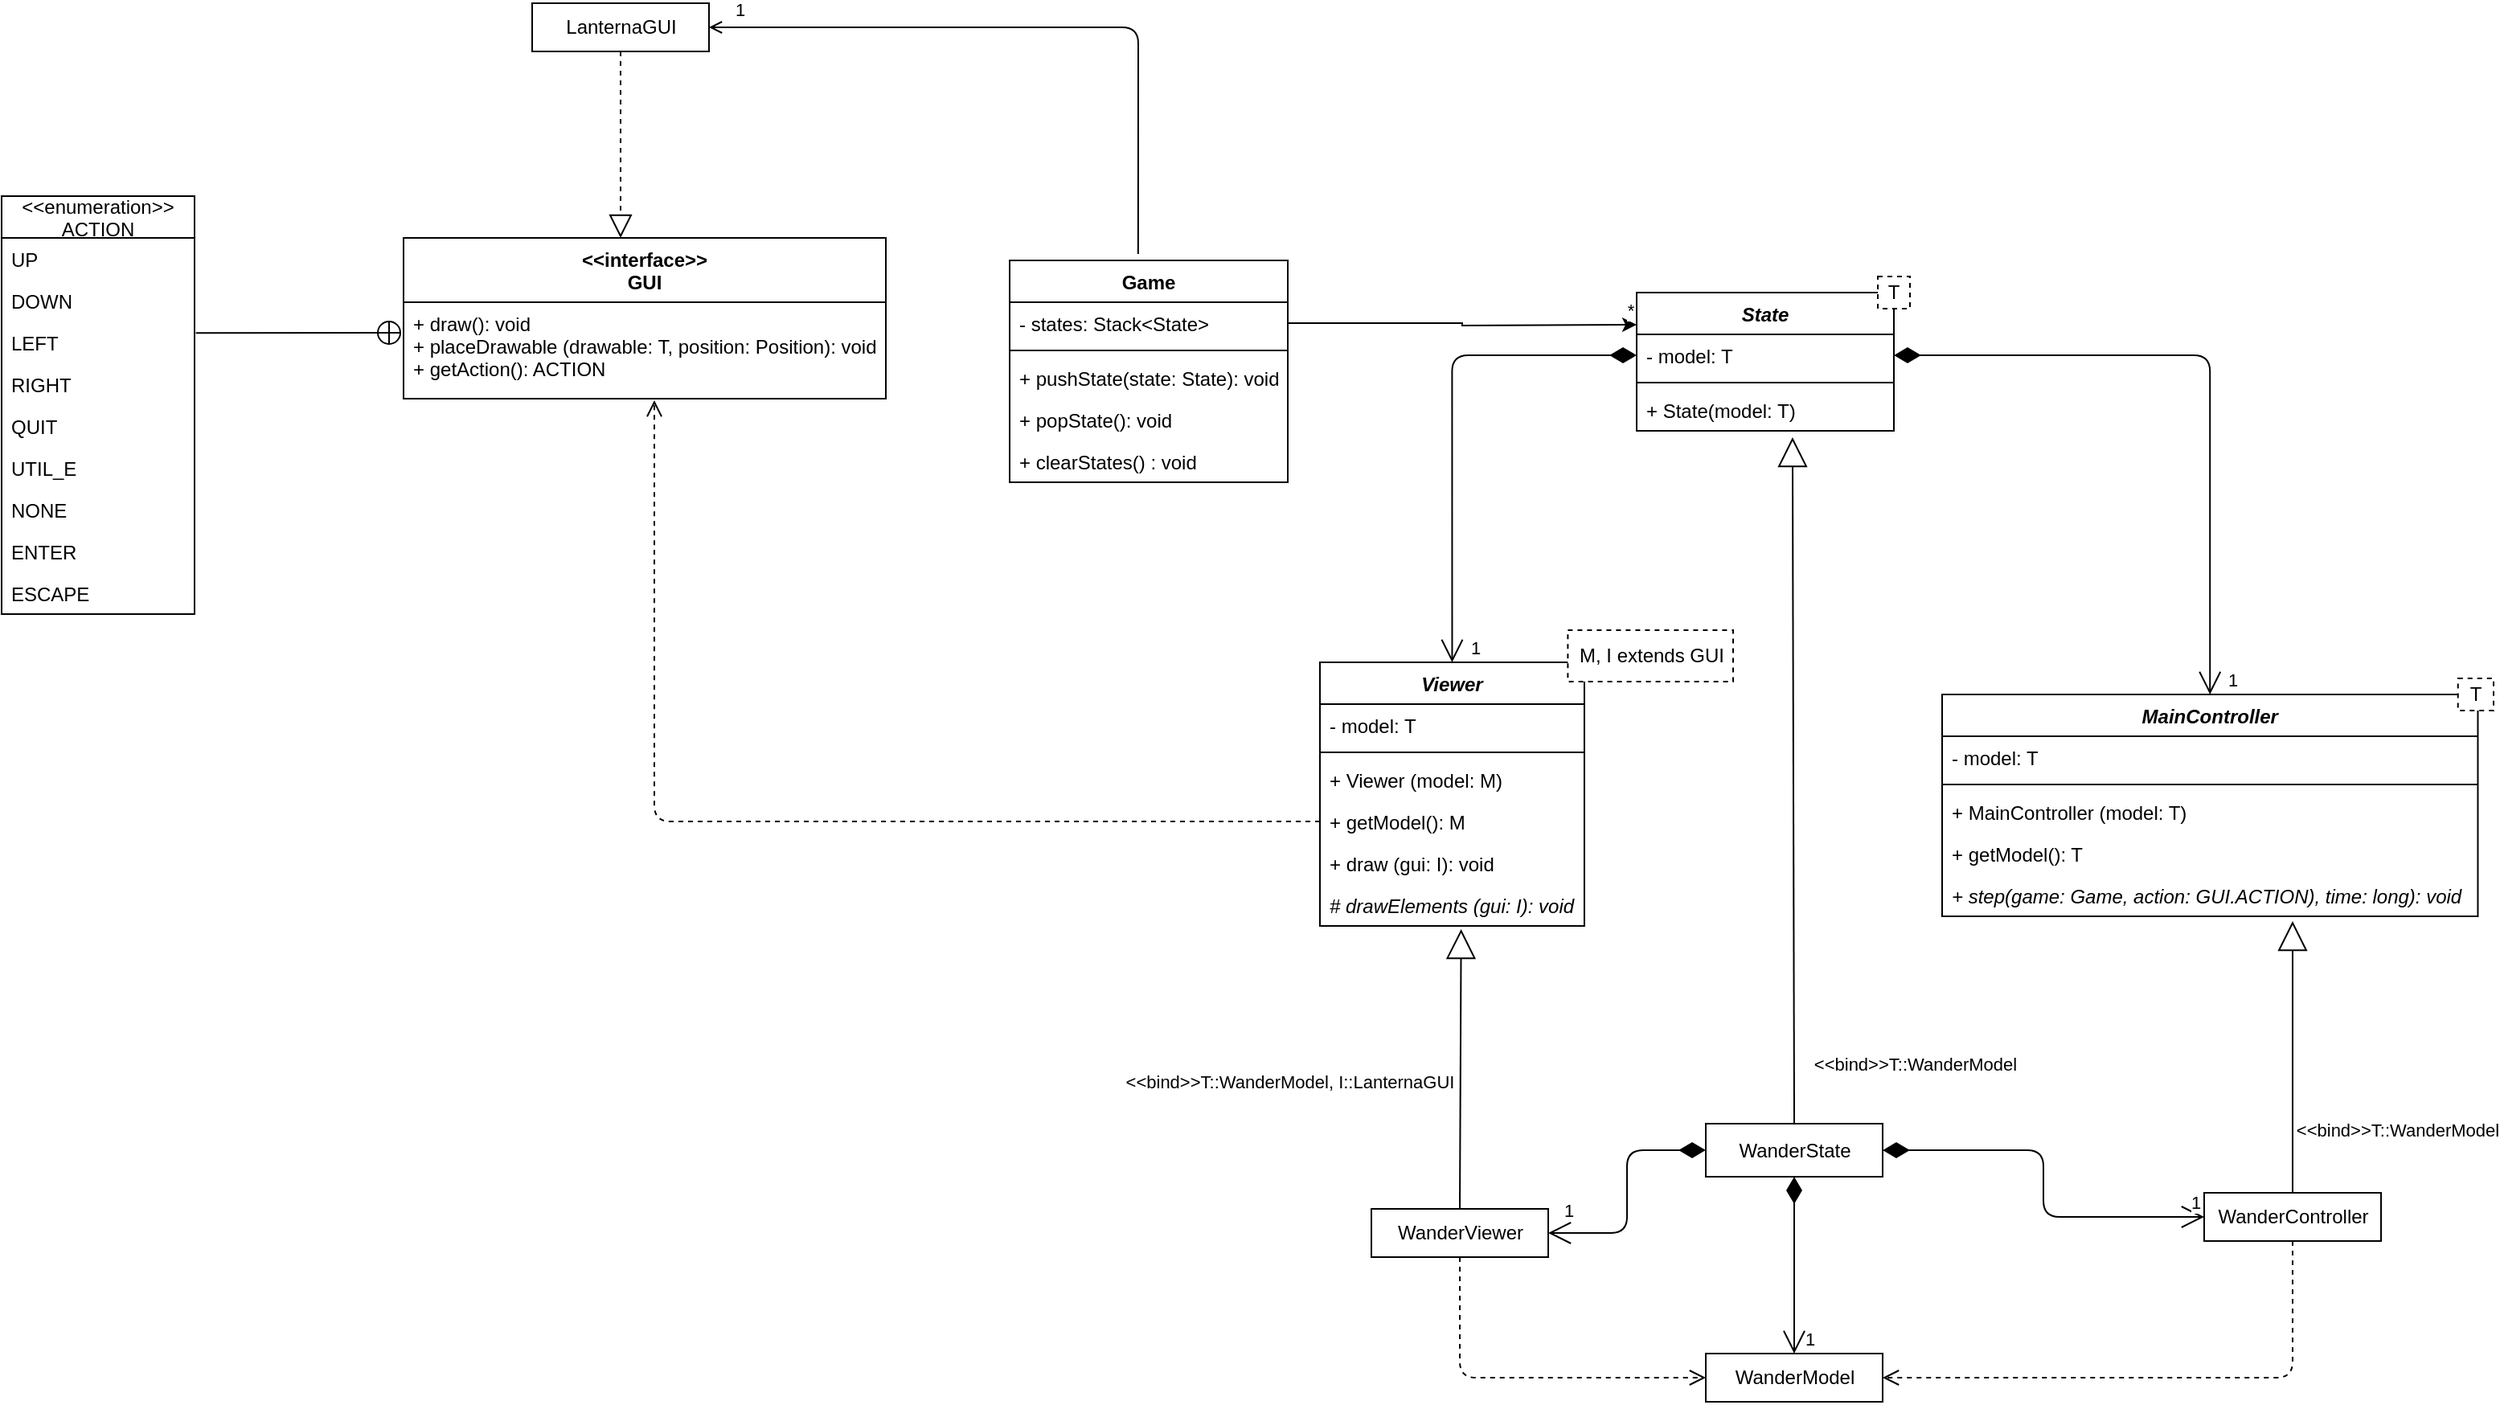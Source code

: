 <mxfile version="14.5.1" type="device"><diagram id="0AN2eT9dsS9bh1DXBgpn" name="Page-1"><mxGraphModel dx="3327" dy="967" grid="1" gridSize="10" guides="1" tooltips="1" connect="1" arrows="1" fold="1" page="1" pageScale="1" pageWidth="827" pageHeight="1169" math="0" shadow="0"><root><mxCell id="0"/><mxCell id="1" parent="0"/><mxCell id="nAcxy3u3K1wk6NQxbZMz-35" value="" style="group" parent="1" vertex="1" connectable="0"><mxGeometry x="167" y="550" width="343" height="122" as="geometry"/></mxCell><mxCell id="nAcxy3u3K1wk6NQxbZMz-28" value="MainController" style="swimlane;fontStyle=3;align=center;verticalAlign=top;childLayout=stackLayout;horizontal=1;startSize=26;horizontalStack=0;resizeParent=1;resizeParentMax=0;resizeLast=0;collapsible=1;marginBottom=0;" parent="nAcxy3u3K1wk6NQxbZMz-35" vertex="1"><mxGeometry y="10" width="333.237" height="138" as="geometry"/></mxCell><mxCell id="nAcxy3u3K1wk6NQxbZMz-29" value="- model: T&#10;" style="text;strokeColor=none;fillColor=none;align=left;verticalAlign=top;spacingLeft=4;spacingRight=4;overflow=hidden;rotatable=0;points=[[0,0.5],[1,0.5]];portConstraint=eastwest;" parent="nAcxy3u3K1wk6NQxbZMz-28" vertex="1"><mxGeometry y="26" width="333.237" height="26" as="geometry"/></mxCell><mxCell id="nAcxy3u3K1wk6NQxbZMz-30" value="" style="line;strokeWidth=1;fillColor=none;align=left;verticalAlign=middle;spacingTop=-1;spacingLeft=3;spacingRight=3;rotatable=0;labelPosition=right;points=[];portConstraint=eastwest;" parent="nAcxy3u3K1wk6NQxbZMz-28" vertex="1"><mxGeometry y="52" width="333.237" height="8" as="geometry"/></mxCell><mxCell id="nAcxy3u3K1wk6NQxbZMz-42" value="+ MainController (model: T)" style="text;strokeColor=none;fillColor=none;align=left;verticalAlign=top;spacingLeft=4;spacingRight=4;overflow=hidden;rotatable=0;points=[[0,0.5],[1,0.5]];portConstraint=eastwest;" parent="nAcxy3u3K1wk6NQxbZMz-28" vertex="1"><mxGeometry y="60" width="333.237" height="26" as="geometry"/></mxCell><mxCell id="nAcxy3u3K1wk6NQxbZMz-31" value="+ getModel(): T" style="text;strokeColor=none;fillColor=none;align=left;verticalAlign=top;spacingLeft=4;spacingRight=4;overflow=hidden;rotatable=0;points=[[0,0.5],[1,0.5]];portConstraint=eastwest;" parent="nAcxy3u3K1wk6NQxbZMz-28" vertex="1"><mxGeometry y="86" width="333.237" height="26" as="geometry"/></mxCell><mxCell id="nAcxy3u3K1wk6NQxbZMz-32" value="+ step(game: Game, action: GUI.ACTION), time: long): void" style="text;strokeColor=none;fillColor=none;align=left;verticalAlign=top;spacingLeft=4;spacingRight=4;overflow=hidden;rotatable=0;points=[[0,0.5],[1,0.5]];portConstraint=eastwest;fontStyle=2" parent="nAcxy3u3K1wk6NQxbZMz-28" vertex="1"><mxGeometry y="112" width="333.237" height="26" as="geometry"/></mxCell><mxCell id="nAcxy3u3K1wk6NQxbZMz-34" value="T" style="rounded=0;whiteSpace=wrap;html=1;dashed=1;" parent="nAcxy3u3K1wk6NQxbZMz-35" vertex="1"><mxGeometry x="320.871" width="22.129" height="20" as="geometry"/></mxCell><mxCell id="nAcxy3u3K1wk6NQxbZMz-36" value="" style="group" parent="1" vertex="1" connectable="0"><mxGeometry x="-23" y="300" width="170" height="96" as="geometry"/></mxCell><mxCell id="nAcxy3u3K1wk6NQxbZMz-1" value="State" style="swimlane;fontStyle=3;align=center;verticalAlign=top;childLayout=stackLayout;horizontal=1;startSize=26;horizontalStack=0;resizeParent=1;resizeParentMax=0;resizeLast=0;collapsible=1;marginBottom=0;" parent="nAcxy3u3K1wk6NQxbZMz-36" vertex="1"><mxGeometry y="10" width="160" height="86" as="geometry"/></mxCell><mxCell id="nAcxy3u3K1wk6NQxbZMz-2" value="- model: T" style="text;strokeColor=none;fillColor=none;align=left;verticalAlign=top;spacingLeft=4;spacingRight=4;overflow=hidden;rotatable=0;points=[[0,0.5],[1,0.5]];portConstraint=eastwest;" parent="nAcxy3u3K1wk6NQxbZMz-1" vertex="1"><mxGeometry y="26" width="160" height="26" as="geometry"/></mxCell><mxCell id="nAcxy3u3K1wk6NQxbZMz-3" value="" style="line;strokeWidth=1;fillColor=none;align=left;verticalAlign=middle;spacingTop=-1;spacingLeft=3;spacingRight=3;rotatable=0;labelPosition=right;points=[];portConstraint=eastwest;" parent="nAcxy3u3K1wk6NQxbZMz-1" vertex="1"><mxGeometry y="52" width="160" height="8" as="geometry"/></mxCell><mxCell id="nAcxy3u3K1wk6NQxbZMz-4" value="+ State(model: T)" style="text;strokeColor=none;fillColor=none;align=left;verticalAlign=top;spacingLeft=4;spacingRight=4;overflow=hidden;rotatable=0;points=[[0,0.5],[1,0.5]];portConstraint=eastwest;" parent="nAcxy3u3K1wk6NQxbZMz-1" vertex="1"><mxGeometry y="60" width="160" height="26" as="geometry"/></mxCell><mxCell id="nAcxy3u3K1wk6NQxbZMz-5" value="T" style="rounded=0;whiteSpace=wrap;html=1;dashed=1;" parent="nAcxy3u3K1wk6NQxbZMz-36" vertex="1"><mxGeometry x="150" width="20" height="20" as="geometry"/></mxCell><mxCell id="nAcxy3u3K1wk6NQxbZMz-46" value="" style="group" parent="1" vertex="1" connectable="0"><mxGeometry x="-220" y="520" width="257" height="184" as="geometry"/></mxCell><mxCell id="nAcxy3u3K1wk6NQxbZMz-37" value="Viewer" style="swimlane;fontStyle=3;align=center;verticalAlign=top;childLayout=stackLayout;horizontal=1;startSize=26;horizontalStack=0;resizeParent=1;resizeParentMax=0;resizeLast=0;collapsible=1;marginBottom=0;" parent="nAcxy3u3K1wk6NQxbZMz-46" vertex="1"><mxGeometry y="20" width="164.48" height="164" as="geometry"/></mxCell><mxCell id="nAcxy3u3K1wk6NQxbZMz-38" value="- model: T" style="text;strokeColor=none;fillColor=none;align=left;verticalAlign=top;spacingLeft=4;spacingRight=4;overflow=hidden;rotatable=0;points=[[0,0.5],[1,0.5]];portConstraint=eastwest;" parent="nAcxy3u3K1wk6NQxbZMz-37" vertex="1"><mxGeometry y="26" width="164.48" height="26" as="geometry"/></mxCell><mxCell id="nAcxy3u3K1wk6NQxbZMz-39" value="" style="line;strokeWidth=1;fillColor=none;align=left;verticalAlign=middle;spacingTop=-1;spacingLeft=3;spacingRight=3;rotatable=0;labelPosition=right;points=[];portConstraint=eastwest;" parent="nAcxy3u3K1wk6NQxbZMz-37" vertex="1"><mxGeometry y="52" width="164.48" height="8" as="geometry"/></mxCell><mxCell id="nAcxy3u3K1wk6NQxbZMz-40" value="+ Viewer (model: M)" style="text;strokeColor=none;fillColor=none;align=left;verticalAlign=top;spacingLeft=4;spacingRight=4;overflow=hidden;rotatable=0;points=[[0,0.5],[1,0.5]];portConstraint=eastwest;" parent="nAcxy3u3K1wk6NQxbZMz-37" vertex="1"><mxGeometry y="60" width="164.48" height="26" as="geometry"/></mxCell><mxCell id="nAcxy3u3K1wk6NQxbZMz-43" value="+ getModel(): M" style="text;strokeColor=none;fillColor=none;align=left;verticalAlign=top;spacingLeft=4;spacingRight=4;overflow=hidden;rotatable=0;points=[[0,0.5],[1,0.5]];portConstraint=eastwest;" parent="nAcxy3u3K1wk6NQxbZMz-37" vertex="1"><mxGeometry y="86" width="164.48" height="26" as="geometry"/></mxCell><mxCell id="nAcxy3u3K1wk6NQxbZMz-44" value="+ draw (gui: I): void" style="text;strokeColor=none;fillColor=none;align=left;verticalAlign=top;spacingLeft=4;spacingRight=4;overflow=hidden;rotatable=0;points=[[0,0.5],[1,0.5]];portConstraint=eastwest;" parent="nAcxy3u3K1wk6NQxbZMz-37" vertex="1"><mxGeometry y="112" width="164.48" height="26" as="geometry"/></mxCell><mxCell id="nAcxy3u3K1wk6NQxbZMz-45" value="# drawElements (gui: I): void" style="text;strokeColor=none;fillColor=none;align=left;verticalAlign=top;spacingLeft=4;spacingRight=4;overflow=hidden;rotatable=0;points=[[0,0.5],[1,0.5]];portConstraint=eastwest;fontStyle=2" parent="nAcxy3u3K1wk6NQxbZMz-37" vertex="1"><mxGeometry y="138" width="164.48" height="26" as="geometry"/></mxCell><mxCell id="nAcxy3u3K1wk6NQxbZMz-41" value="M, I extends GUI" style="html=1;dashed=1;" parent="nAcxy3u3K1wk6NQxbZMz-46" vertex="1"><mxGeometry x="154.2" width="102.8" height="32" as="geometry"/></mxCell><mxCell id="nAcxy3u3K1wk6NQxbZMz-49" value="1" style="endArrow=open;html=1;endSize=12;startArrow=diamondThin;startSize=14;startFill=1;edgeStyle=orthogonalEdgeStyle;align=left;verticalAlign=bottom;exitX=0;exitY=0.5;exitDx=0;exitDy=0;entryX=0.5;entryY=0;entryDx=0;entryDy=0;" parent="1" source="nAcxy3u3K1wk6NQxbZMz-2" target="nAcxy3u3K1wk6NQxbZMz-37" edge="1"><mxGeometry x="1" y="10" relative="1" as="geometry"><mxPoint x="-203" y="420" as="sourcePoint"/><mxPoint x="-43" y="420" as="targetPoint"/><mxPoint as="offset"/></mxGeometry></mxCell><mxCell id="nAcxy3u3K1wk6NQxbZMz-50" value="1" style="endArrow=open;html=1;endSize=12;startArrow=diamondThin;startSize=14;startFill=1;edgeStyle=orthogonalEdgeStyle;align=left;verticalAlign=bottom;exitX=1;exitY=0.5;exitDx=0;exitDy=0;entryX=0.5;entryY=0;entryDx=0;entryDy=0;" parent="1" source="nAcxy3u3K1wk6NQxbZMz-2" target="nAcxy3u3K1wk6NQxbZMz-28" edge="1"><mxGeometry x="1" y="9" relative="1" as="geometry"><mxPoint x="487" y="359" as="sourcePoint"/><mxPoint x="377" y="550.0" as="targetPoint"/><mxPoint as="offset"/></mxGeometry></mxCell><mxCell id="nAcxy3u3K1wk6NQxbZMz-51" value="Game" style="swimlane;fontStyle=1;align=center;verticalAlign=top;childLayout=stackLayout;horizontal=1;startSize=26;horizontalStack=0;resizeParent=1;resizeParentMax=0;resizeLast=0;collapsible=1;marginBottom=0;" parent="1" vertex="1"><mxGeometry x="-413" y="290" width="173" height="138" as="geometry"/></mxCell><mxCell id="nAcxy3u3K1wk6NQxbZMz-52" value="- states: Stack&lt;State&gt;" style="text;strokeColor=none;fillColor=none;align=left;verticalAlign=top;spacingLeft=4;spacingRight=4;overflow=hidden;rotatable=0;points=[[0,0.5],[1,0.5]];portConstraint=eastwest;" parent="nAcxy3u3K1wk6NQxbZMz-51" vertex="1"><mxGeometry y="26" width="173" height="26" as="geometry"/></mxCell><mxCell id="nAcxy3u3K1wk6NQxbZMz-53" value="" style="line;strokeWidth=1;fillColor=none;align=left;verticalAlign=middle;spacingTop=-1;spacingLeft=3;spacingRight=3;rotatable=0;labelPosition=right;points=[];portConstraint=eastwest;" parent="nAcxy3u3K1wk6NQxbZMz-51" vertex="1"><mxGeometry y="52" width="173" height="8" as="geometry"/></mxCell><mxCell id="nAcxy3u3K1wk6NQxbZMz-54" value="+ pushState(state: State): void" style="text;strokeColor=none;fillColor=none;align=left;verticalAlign=top;spacingLeft=4;spacingRight=4;overflow=hidden;rotatable=0;points=[[0,0.5],[1,0.5]];portConstraint=eastwest;" parent="nAcxy3u3K1wk6NQxbZMz-51" vertex="1"><mxGeometry y="60" width="173" height="26" as="geometry"/></mxCell><mxCell id="nAcxy3u3K1wk6NQxbZMz-55" value="+ popState(): void" style="text;strokeColor=none;fillColor=none;align=left;verticalAlign=top;spacingLeft=4;spacingRight=4;overflow=hidden;rotatable=0;points=[[0,0.5],[1,0.5]];portConstraint=eastwest;" parent="nAcxy3u3K1wk6NQxbZMz-51" vertex="1"><mxGeometry y="86" width="173" height="26" as="geometry"/></mxCell><mxCell id="nAcxy3u3K1wk6NQxbZMz-56" value="+ clearStates() : void" style="text;strokeColor=none;fillColor=none;align=left;verticalAlign=top;spacingLeft=4;spacingRight=4;overflow=hidden;rotatable=0;points=[[0,0.5],[1,0.5]];portConstraint=eastwest;" parent="nAcxy3u3K1wk6NQxbZMz-51" vertex="1"><mxGeometry y="112" width="173" height="26" as="geometry"/></mxCell><mxCell id="nAcxy3u3K1wk6NQxbZMz-59" style="edgeStyle=orthogonalEdgeStyle;rounded=0;orthogonalLoop=1;jettySize=auto;html=1;" parent="1" source="nAcxy3u3K1wk6NQxbZMz-52" edge="1"><mxGeometry relative="1" as="geometry"><mxPoint x="-23" y="330" as="targetPoint"/></mxGeometry></mxCell><mxCell id="nAcxy3u3K1wk6NQxbZMz-60" value="*" style="edgeLabel;html=1;align=center;verticalAlign=middle;resizable=0;points=[];" parent="nAcxy3u3K1wk6NQxbZMz-59" vertex="1" connectable="0"><mxGeometry x="0.104" y="-1" relative="1" as="geometry"><mxPoint x="93.33" y="-11" as="offset"/></mxGeometry></mxCell><mxCell id="nAcxy3u3K1wk6NQxbZMz-64" value="&lt;&lt;interface&gt;&gt;&#10;GUI" style="swimlane;fontStyle=1;align=center;verticalAlign=top;childLayout=stackLayout;horizontal=1;startSize=40;horizontalStack=0;resizeParent=1;resizeParentMax=0;resizeLast=0;collapsible=1;marginBottom=0;" parent="1" vertex="1"><mxGeometry x="-790" y="276" width="300" height="100" as="geometry"/></mxCell><mxCell id="nAcxy3u3K1wk6NQxbZMz-67" value="+ draw(): void&#10;+ placeDrawable (drawable: T, position: Position): void&#10;+ getAction(): ACTION" style="text;strokeColor=none;fillColor=none;align=left;verticalAlign=top;spacingLeft=4;spacingRight=4;overflow=hidden;rotatable=0;points=[[0,0.5],[1,0.5]];portConstraint=eastwest;" parent="nAcxy3u3K1wk6NQxbZMz-64" vertex="1"><mxGeometry y="40" width="300" height="60" as="geometry"/></mxCell><mxCell id="nAcxy3u3K1wk6NQxbZMz-70" value="LanternaGUI" style="html=1;" parent="1" vertex="1"><mxGeometry x="-710" y="130" width="110" height="30" as="geometry"/></mxCell><mxCell id="nAcxy3u3K1wk6NQxbZMz-71" value="&lt;&lt;enumeration&gt;&gt;&#10;ACTION" style="swimlane;fontStyle=0;childLayout=stackLayout;horizontal=1;startSize=26;fillColor=none;horizontalStack=0;resizeParent=1;resizeParentMax=0;resizeLast=0;collapsible=1;marginBottom=0;" parent="1" vertex="1"><mxGeometry x="-1040" y="250" width="120" height="260" as="geometry"/></mxCell><mxCell id="nAcxy3u3K1wk6NQxbZMz-72" value="UP" style="text;strokeColor=none;fillColor=none;align=left;verticalAlign=top;spacingLeft=4;spacingRight=4;overflow=hidden;rotatable=0;points=[[0,0.5],[1,0.5]];portConstraint=eastwest;" parent="nAcxy3u3K1wk6NQxbZMz-71" vertex="1"><mxGeometry y="26" width="120" height="26" as="geometry"/></mxCell><mxCell id="nAcxy3u3K1wk6NQxbZMz-73" value="DOWN" style="text;strokeColor=none;fillColor=none;align=left;verticalAlign=top;spacingLeft=4;spacingRight=4;overflow=hidden;rotatable=0;points=[[0,0.5],[1,0.5]];portConstraint=eastwest;" parent="nAcxy3u3K1wk6NQxbZMz-71" vertex="1"><mxGeometry y="52" width="120" height="26" as="geometry"/></mxCell><mxCell id="nAcxy3u3K1wk6NQxbZMz-74" value="LEFT" style="text;strokeColor=none;fillColor=none;align=left;verticalAlign=top;spacingLeft=4;spacingRight=4;overflow=hidden;rotatable=0;points=[[0,0.5],[1,0.5]];portConstraint=eastwest;" parent="nAcxy3u3K1wk6NQxbZMz-71" vertex="1"><mxGeometry y="78" width="120" height="26" as="geometry"/></mxCell><mxCell id="nAcxy3u3K1wk6NQxbZMz-75" value="RIGHT" style="text;strokeColor=none;fillColor=none;align=left;verticalAlign=top;spacingLeft=4;spacingRight=4;overflow=hidden;rotatable=0;points=[[0,0.5],[1,0.5]];portConstraint=eastwest;" parent="nAcxy3u3K1wk6NQxbZMz-71" vertex="1"><mxGeometry y="104" width="120" height="26" as="geometry"/></mxCell><mxCell id="nAcxy3u3K1wk6NQxbZMz-76" value="QUIT" style="text;strokeColor=none;fillColor=none;align=left;verticalAlign=top;spacingLeft=4;spacingRight=4;overflow=hidden;rotatable=0;points=[[0,0.5],[1,0.5]];portConstraint=eastwest;" parent="nAcxy3u3K1wk6NQxbZMz-71" vertex="1"><mxGeometry y="130" width="120" height="26" as="geometry"/></mxCell><mxCell id="nAcxy3u3K1wk6NQxbZMz-77" value="UTIL_E" style="text;strokeColor=none;fillColor=none;align=left;verticalAlign=top;spacingLeft=4;spacingRight=4;overflow=hidden;rotatable=0;points=[[0,0.5],[1,0.5]];portConstraint=eastwest;" parent="nAcxy3u3K1wk6NQxbZMz-71" vertex="1"><mxGeometry y="156" width="120" height="26" as="geometry"/></mxCell><mxCell id="nAcxy3u3K1wk6NQxbZMz-78" value="NONE" style="text;strokeColor=none;fillColor=none;align=left;verticalAlign=top;spacingLeft=4;spacingRight=4;overflow=hidden;rotatable=0;points=[[0,0.5],[1,0.5]];portConstraint=eastwest;" parent="nAcxy3u3K1wk6NQxbZMz-71" vertex="1"><mxGeometry y="182" width="120" height="26" as="geometry"/></mxCell><mxCell id="nAcxy3u3K1wk6NQxbZMz-79" value="ENTER" style="text;strokeColor=none;fillColor=none;align=left;verticalAlign=top;spacingLeft=4;spacingRight=4;overflow=hidden;rotatable=0;points=[[0,0.5],[1,0.5]];portConstraint=eastwest;" parent="nAcxy3u3K1wk6NQxbZMz-71" vertex="1"><mxGeometry y="208" width="120" height="26" as="geometry"/></mxCell><mxCell id="nAcxy3u3K1wk6NQxbZMz-80" value="ESCAPE" style="text;strokeColor=none;fillColor=none;align=left;verticalAlign=top;spacingLeft=4;spacingRight=4;overflow=hidden;rotatable=0;points=[[0,0.5],[1,0.5]];portConstraint=eastwest;" parent="nAcxy3u3K1wk6NQxbZMz-71" vertex="1"><mxGeometry y="234" width="120" height="26" as="geometry"/></mxCell><mxCell id="nAcxy3u3K1wk6NQxbZMz-81" value="" style="endArrow=none;startArrow=circlePlus;endFill=0;startFill=0;endSize=8;html=1;entryX=1.007;entryY=0.272;entryDx=0;entryDy=0;entryPerimeter=0;" parent="1" target="nAcxy3u3K1wk6NQxbZMz-74" edge="1"><mxGeometry width="160" relative="1" as="geometry"><mxPoint x="-791" y="335" as="sourcePoint"/><mxPoint x="-930" y="339" as="targetPoint"/></mxGeometry></mxCell><mxCell id="nAcxy3u3K1wk6NQxbZMz-82" value="" style="endArrow=block;dashed=1;endFill=0;endSize=12;html=1;entryX=0.45;entryY=0;entryDx=0;entryDy=0;entryPerimeter=0;" parent="1" target="nAcxy3u3K1wk6NQxbZMz-64" edge="1"><mxGeometry width="160" relative="1" as="geometry"><mxPoint x="-655" y="160" as="sourcePoint"/><mxPoint x="-665" y="270" as="targetPoint"/></mxGeometry></mxCell><mxCell id="nAcxy3u3K1wk6NQxbZMz-83" value="" style="endArrow=none;endFill=0;endSize=12;html=1;entryX=0.462;entryY=-0.029;entryDx=0;entryDy=0;exitX=1;exitY=0.5;exitDx=0;exitDy=0;startArrow=open;startFill=0;entryPerimeter=0;" parent="1" source="nAcxy3u3K1wk6NQxbZMz-70" target="nAcxy3u3K1wk6NQxbZMz-51" edge="1"><mxGeometry width="160" relative="1" as="geometry"><mxPoint x="-720" y="490" as="sourcePoint"/><mxPoint x="-560" y="490" as="targetPoint"/><Array as="points"><mxPoint x="-410" y="145"/><mxPoint x="-333" y="145"/></Array></mxGeometry></mxCell><mxCell id="nAcxy3u3K1wk6NQxbZMz-84" value="1" style="edgeLabel;html=1;align=center;verticalAlign=middle;resizable=0;points=[];" parent="nAcxy3u3K1wk6NQxbZMz-83" vertex="1" connectable="0"><mxGeometry x="-0.76" relative="1" as="geometry"><mxPoint x="-30.57" y="-11" as="offset"/></mxGeometry></mxCell><mxCell id="nAcxy3u3K1wk6NQxbZMz-85" value="" style="html=1;verticalAlign=bottom;endArrow=open;dashed=1;endSize=8;exitX=0;exitY=0.5;exitDx=0;exitDy=0;entryX=0.52;entryY=1.017;entryDx=0;entryDy=0;entryPerimeter=0;" parent="1" source="nAcxy3u3K1wk6NQxbZMz-43" target="nAcxy3u3K1wk6NQxbZMz-67" edge="1"><mxGeometry relative="1" as="geometry"><mxPoint x="-300" y="620" as="sourcePoint"/><mxPoint x="-610" y="210" as="targetPoint"/><Array as="points"><mxPoint x="-634" y="639"/></Array></mxGeometry></mxCell><mxCell id="nAcxy3u3K1wk6NQxbZMz-90" value="WanderModel" style="html=1;" parent="1" vertex="1"><mxGeometry x="20" y="970" width="110" height="30" as="geometry"/></mxCell><mxCell id="nAcxy3u3K1wk6NQxbZMz-95" value="&amp;lt;&amp;lt;bind&amp;gt;&amp;gt;T::WanderModel" style="endArrow=block;endSize=16;endFill=0;html=1;exitX=0.5;exitY=0;exitDx=0;exitDy=0;entryX=0.606;entryY=1.154;entryDx=0;entryDy=0;entryPerimeter=0;" parent="1" source="nAcxy3u3K1wk6NQxbZMz-96" target="nAcxy3u3K1wk6NQxbZMz-4" edge="1"><mxGeometry x="-0.828" y="-75" width="160" relative="1" as="geometry"><mxPoint x="77" y="810" as="sourcePoint"/><mxPoint x="170" y="730" as="targetPoint"/><mxPoint as="offset"/></mxGeometry></mxCell><mxCell id="nAcxy3u3K1wk6NQxbZMz-96" value="WanderState" style="html=1;" parent="1" vertex="1"><mxGeometry x="20" y="827" width="110" height="33" as="geometry"/></mxCell><mxCell id="nAcxy3u3K1wk6NQxbZMz-99" value="WanderViewer" style="html=1;" parent="1" vertex="1"><mxGeometry x="-188" y="880" width="110" height="30" as="geometry"/></mxCell><mxCell id="nAcxy3u3K1wk6NQxbZMz-100" value="&amp;lt;&amp;lt;bind&amp;gt;&amp;gt;T::WanderModel, I::LanternaGUI" style="endArrow=block;endSize=16;endFill=0;html=1;exitX=0.5;exitY=0;exitDx=0;exitDy=0;entryX=0.534;entryY=1.077;entryDx=0;entryDy=0;entryPerimeter=0;" parent="1" source="nAcxy3u3K1wk6NQxbZMz-99" target="nAcxy3u3K1wk6NQxbZMz-45" edge="1"><mxGeometry x="-0.105" y="106" width="160" relative="1" as="geometry"><mxPoint x="-220" y="800" as="sourcePoint"/><mxPoint x="-60" y="800" as="targetPoint"/><mxPoint as="offset"/></mxGeometry></mxCell><mxCell id="nAcxy3u3K1wk6NQxbZMz-102" value="WanderController" style="html=1;" parent="1" vertex="1"><mxGeometry x="330" y="870" width="110" height="30" as="geometry"/></mxCell><mxCell id="nAcxy3u3K1wk6NQxbZMz-103" value="&amp;lt;&amp;lt;bind&amp;gt;&amp;gt;T::WanderModel" style="endArrow=block;endSize=16;endFill=0;html=1;exitX=0.5;exitY=0;exitDx=0;exitDy=0;" parent="1" source="nAcxy3u3K1wk6NQxbZMz-102" edge="1"><mxGeometry x="-0.534" y="-65" width="160" relative="1" as="geometry"><mxPoint x="380" y="916" as="sourcePoint"/><mxPoint x="385" y="701" as="targetPoint"/><mxPoint as="offset"/></mxGeometry></mxCell><mxCell id="nAcxy3u3K1wk6NQxbZMz-104" value="1" style="endArrow=open;html=1;endSize=12;startArrow=diamondThin;startSize=14;startFill=1;edgeStyle=orthogonalEdgeStyle;align=left;verticalAlign=bottom;exitX=0;exitY=0.5;exitDx=0;exitDy=0;entryX=1;entryY=0.5;entryDx=0;entryDy=0;" parent="1" source="nAcxy3u3K1wk6NQxbZMz-96" target="nAcxy3u3K1wk6NQxbZMz-99" edge="1"><mxGeometry x="0.893" y="-5" relative="1" as="geometry"><mxPoint x="-290" y="970" as="sourcePoint"/><mxPoint x="-130" y="970" as="targetPoint"/><mxPoint as="offset"/></mxGeometry></mxCell><mxCell id="nAcxy3u3K1wk6NQxbZMz-106" value="1" style="endArrow=open;html=1;endSize=12;startArrow=diamondThin;startSize=14;startFill=1;edgeStyle=orthogonalEdgeStyle;align=left;verticalAlign=bottom;exitX=1;exitY=0.5;exitDx=0;exitDy=0;entryX=0;entryY=0.5;entryDx=0;entryDy=0;" parent="1" source="nAcxy3u3K1wk6NQxbZMz-96" target="nAcxy3u3K1wk6NQxbZMz-102" edge="1"><mxGeometry x="0.917" relative="1" as="geometry"><mxPoint x="318" y="853.5" as="sourcePoint"/><mxPoint x="220" y="905" as="targetPoint"/><mxPoint as="offset"/></mxGeometry></mxCell><mxCell id="nAcxy3u3K1wk6NQxbZMz-107" value="1" style="endArrow=open;html=1;endSize=12;startArrow=diamondThin;startSize=14;startFill=1;edgeStyle=orthogonalEdgeStyle;align=left;verticalAlign=bottom;exitX=0.5;exitY=1;exitDx=0;exitDy=0;entryX=0.5;entryY=0;entryDx=0;entryDy=0;" parent="1" source="nAcxy3u3K1wk6NQxbZMz-96" target="nAcxy3u3K1wk6NQxbZMz-90" edge="1"><mxGeometry x="1" y="5" relative="1" as="geometry"><mxPoint x="147" y="940.02" as="sourcePoint"/><mxPoint x="49" y="991.52" as="targetPoint"/><mxPoint as="offset"/></mxGeometry></mxCell><mxCell id="nAcxy3u3K1wk6NQxbZMz-108" value="" style="html=1;verticalAlign=bottom;endArrow=open;dashed=1;endSize=8;entryX=0;entryY=0.5;entryDx=0;entryDy=0;" parent="1" target="nAcxy3u3K1wk6NQxbZMz-90" edge="1"><mxGeometry relative="1" as="geometry"><mxPoint x="-133" y="910" as="sourcePoint"/><mxPoint x="-458.91" y="738.5" as="targetPoint"/><Array as="points"><mxPoint x="-133" y="985"/></Array></mxGeometry></mxCell><mxCell id="nAcxy3u3K1wk6NQxbZMz-109" value="" style="html=1;verticalAlign=bottom;endArrow=open;dashed=1;endSize=8;entryX=1;entryY=0.5;entryDx=0;entryDy=0;exitX=0.5;exitY=1;exitDx=0;exitDy=0;" parent="1" source="nAcxy3u3K1wk6NQxbZMz-102" target="nAcxy3u3K1wk6NQxbZMz-90" edge="1"><mxGeometry relative="1" as="geometry"><mxPoint x="37" y="940" as="sourcePoint"/><mxPoint x="190" y="1015" as="targetPoint"/><Array as="points"><mxPoint x="385" y="985"/></Array></mxGeometry></mxCell></root></mxGraphModel></diagram></mxfile>